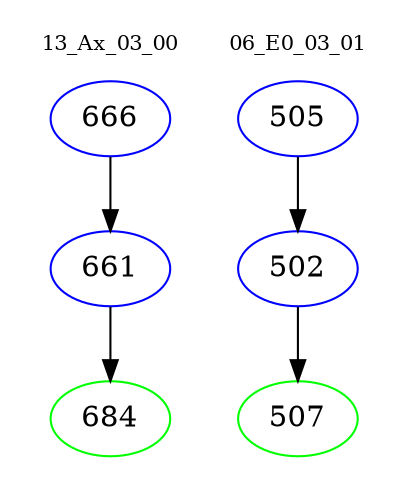 digraph{
subgraph cluster_0 {
color = white
label = "13_Ax_03_00";
fontsize=10;
T0_666 [label="666", color="blue"]
T0_666 -> T0_661 [color="black"]
T0_661 [label="661", color="blue"]
T0_661 -> T0_684 [color="black"]
T0_684 [label="684", color="green"]
}
subgraph cluster_1 {
color = white
label = "06_E0_03_01";
fontsize=10;
T1_505 [label="505", color="blue"]
T1_505 -> T1_502 [color="black"]
T1_502 [label="502", color="blue"]
T1_502 -> T1_507 [color="black"]
T1_507 [label="507", color="green"]
}
}
